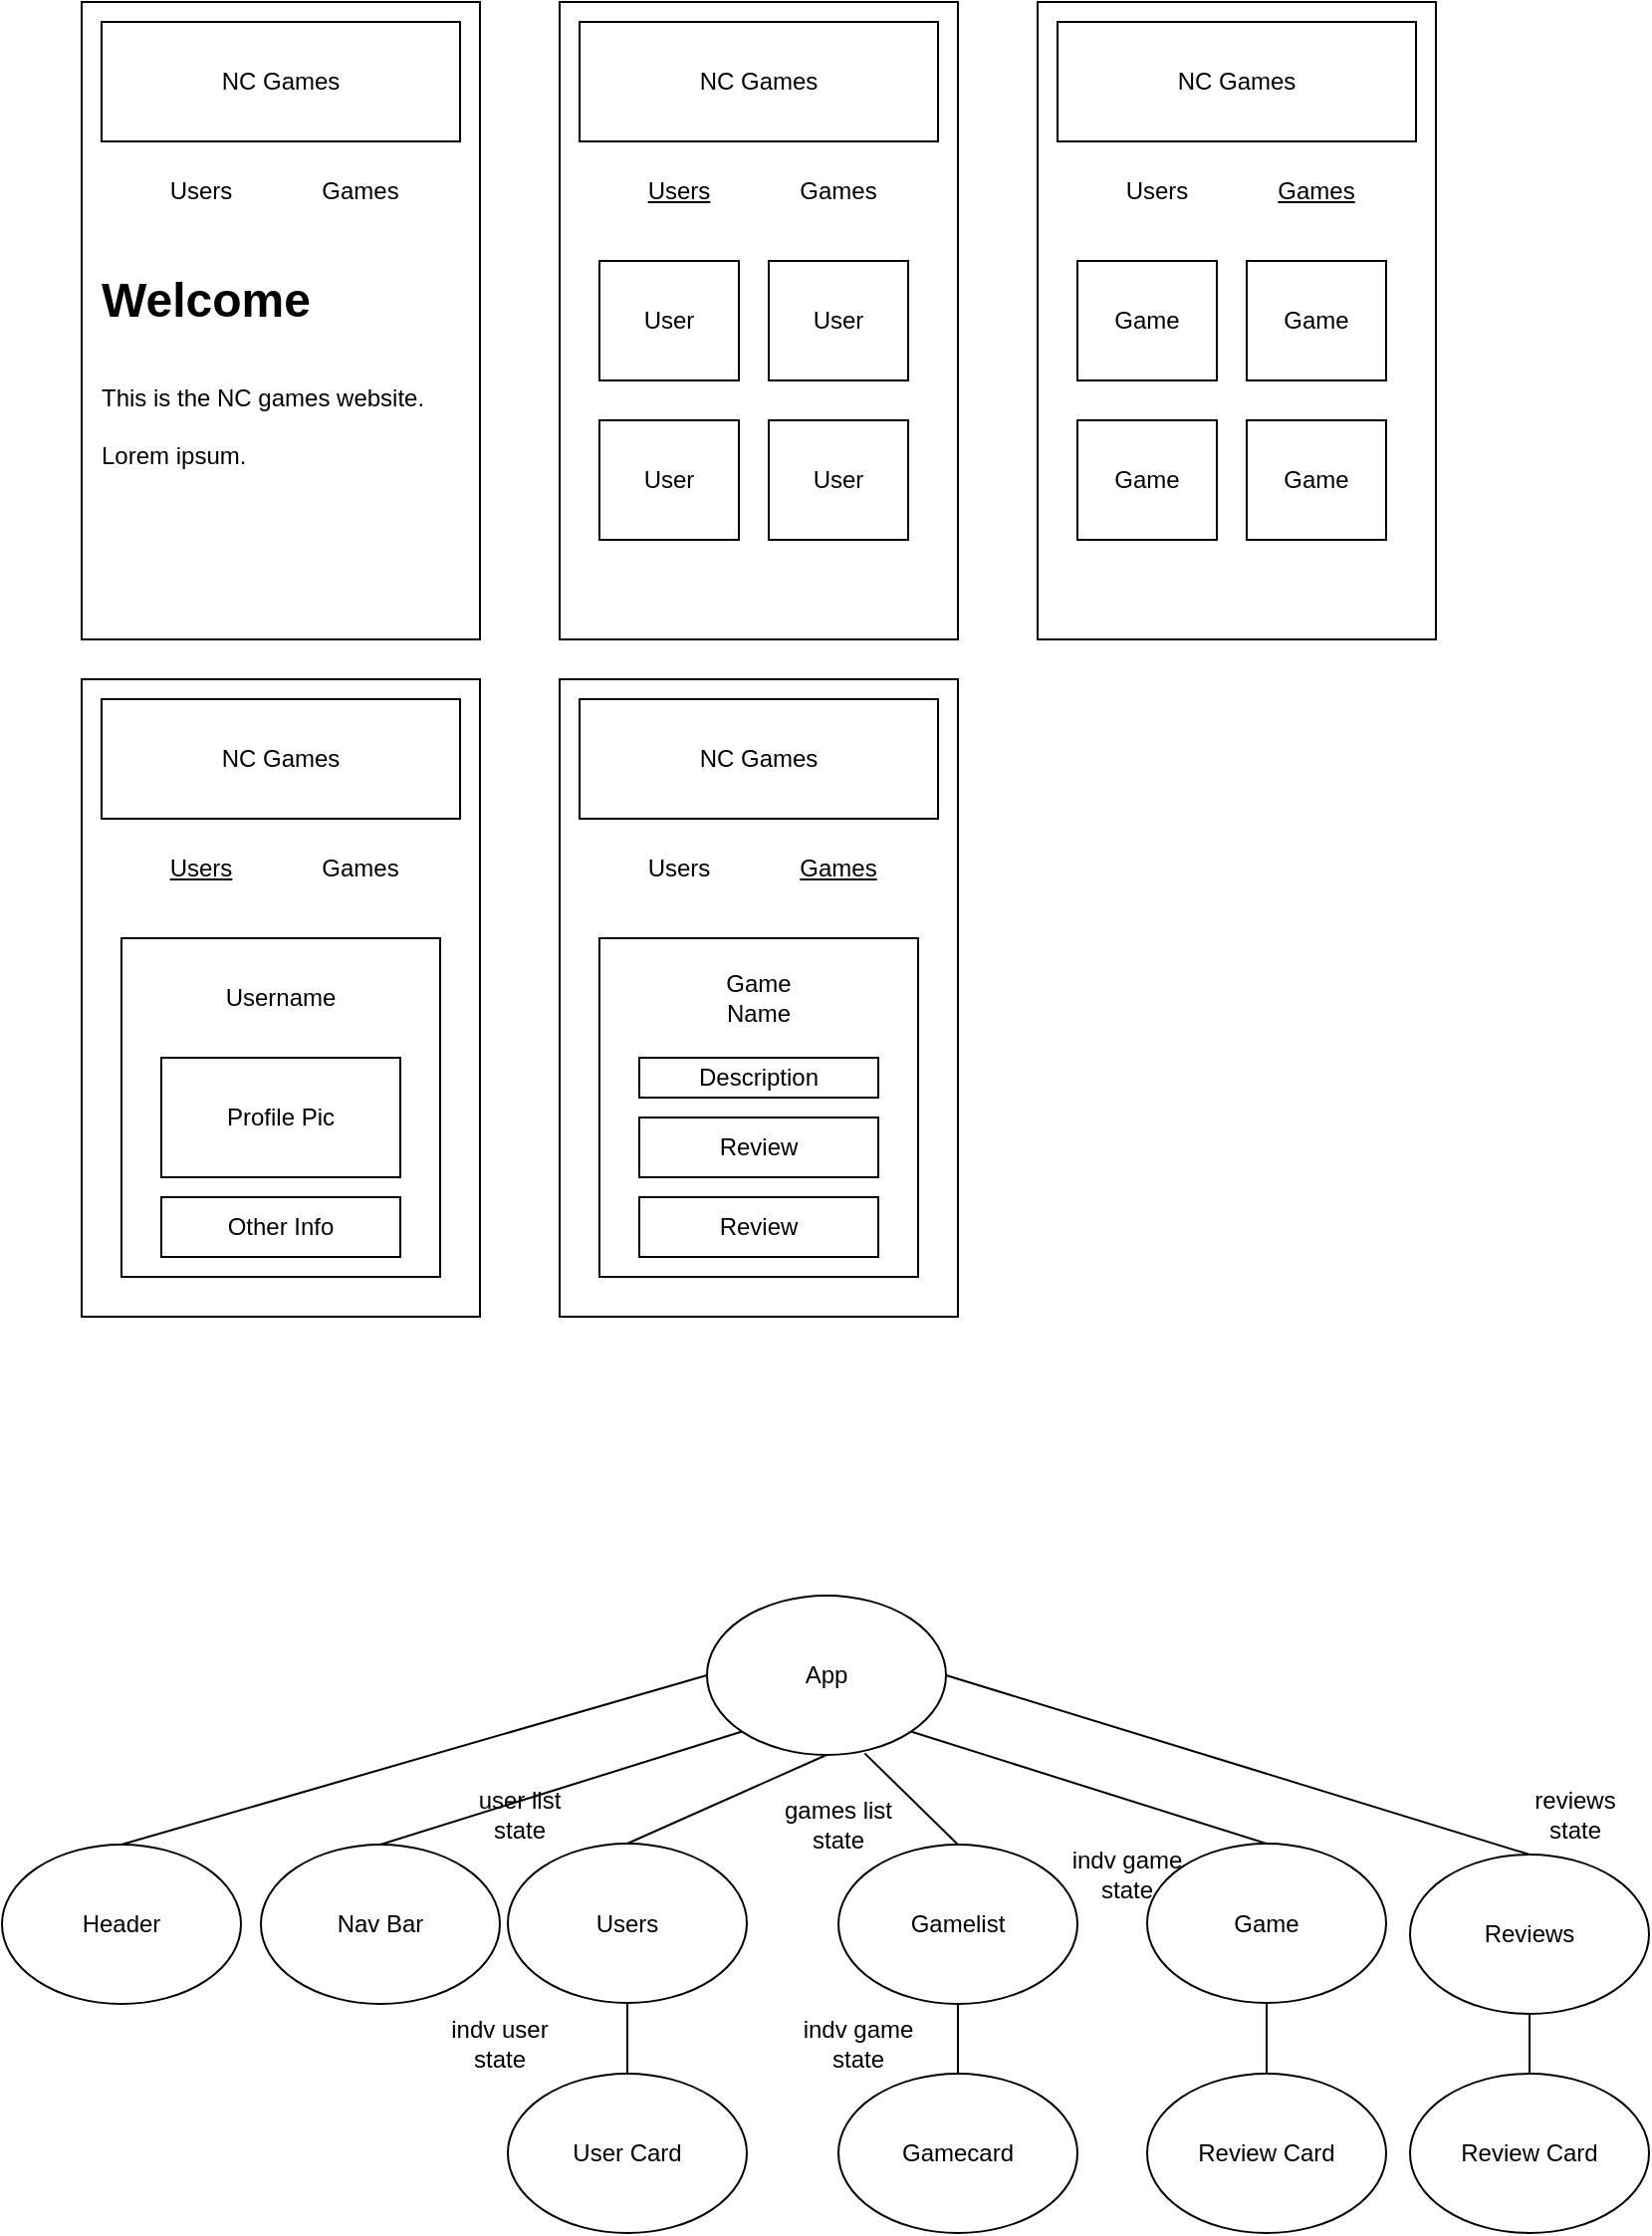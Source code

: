 <mxfile version="20.3.6" type="device"><diagram id="kC-lcXIbs24RqPDUW5W5" name="Page-1"><mxGraphModel dx="1038" dy="548" grid="1" gridSize="10" guides="1" tooltips="1" connect="1" arrows="1" fold="1" page="1" pageScale="1" pageWidth="827" pageHeight="1169" math="0" shadow="0"><root><mxCell id="0"/><mxCell id="1" parent="0"/><mxCell id="IQrvaePTWhZojoOhH8Gy-1" value="" style="rounded=0;whiteSpace=wrap;html=1;" vertex="1" parent="1"><mxGeometry x="40" y="40" width="200" height="320" as="geometry"/></mxCell><mxCell id="IQrvaePTWhZojoOhH8Gy-2" value="" style="rounded=0;whiteSpace=wrap;html=1;" vertex="1" parent="1"><mxGeometry x="50" y="50" width="180" height="60" as="geometry"/></mxCell><mxCell id="IQrvaePTWhZojoOhH8Gy-3" value="NC Games" style="text;html=1;strokeColor=none;fillColor=none;align=center;verticalAlign=middle;whiteSpace=wrap;rounded=0;" vertex="1" parent="1"><mxGeometry x="70" y="65" width="140" height="30" as="geometry"/></mxCell><mxCell id="IQrvaePTWhZojoOhH8Gy-4" value="Users" style="text;html=1;strokeColor=none;fillColor=none;align=center;verticalAlign=middle;whiteSpace=wrap;rounded=0;" vertex="1" parent="1"><mxGeometry x="70" y="120" width="60" height="30" as="geometry"/></mxCell><mxCell id="IQrvaePTWhZojoOhH8Gy-6" value="Games" style="text;html=1;strokeColor=none;fillColor=none;align=center;verticalAlign=middle;whiteSpace=wrap;rounded=0;" vertex="1" parent="1"><mxGeometry x="150" y="120" width="60" height="30" as="geometry"/></mxCell><mxCell id="IQrvaePTWhZojoOhH8Gy-15" value="" style="rounded=0;whiteSpace=wrap;html=1;" vertex="1" parent="1"><mxGeometry x="280" y="40" width="200" height="320" as="geometry"/></mxCell><mxCell id="IQrvaePTWhZojoOhH8Gy-16" value="" style="rounded=0;whiteSpace=wrap;html=1;" vertex="1" parent="1"><mxGeometry x="290" y="50" width="180" height="60" as="geometry"/></mxCell><mxCell id="IQrvaePTWhZojoOhH8Gy-17" value="NC Games" style="text;html=1;strokeColor=none;fillColor=none;align=center;verticalAlign=middle;whiteSpace=wrap;rounded=0;" vertex="1" parent="1"><mxGeometry x="310" y="65" width="140" height="30" as="geometry"/></mxCell><mxCell id="IQrvaePTWhZojoOhH8Gy-18" value="Users" style="text;html=1;strokeColor=none;fillColor=none;align=center;verticalAlign=middle;whiteSpace=wrap;rounded=0;fontStyle=4" vertex="1" parent="1"><mxGeometry x="310" y="120" width="60" height="30" as="geometry"/></mxCell><mxCell id="IQrvaePTWhZojoOhH8Gy-19" value="Games" style="text;html=1;strokeColor=none;fillColor=none;align=center;verticalAlign=middle;whiteSpace=wrap;rounded=0;" vertex="1" parent="1"><mxGeometry x="390" y="120" width="60" height="30" as="geometry"/></mxCell><mxCell id="IQrvaePTWhZojoOhH8Gy-20" value="" style="rounded=0;whiteSpace=wrap;html=1;" vertex="1" parent="1"><mxGeometry x="300" y="170" width="70" height="60" as="geometry"/></mxCell><mxCell id="IQrvaePTWhZojoOhH8Gy-21" value="User" style="text;html=1;strokeColor=none;fillColor=none;align=center;verticalAlign=middle;whiteSpace=wrap;rounded=0;" vertex="1" parent="1"><mxGeometry x="305" y="185" width="60" height="30" as="geometry"/></mxCell><mxCell id="IQrvaePTWhZojoOhH8Gy-22" value="" style="rounded=0;whiteSpace=wrap;html=1;" vertex="1" parent="1"><mxGeometry x="385" y="170" width="70" height="60" as="geometry"/></mxCell><mxCell id="IQrvaePTWhZojoOhH8Gy-23" value="User" style="text;html=1;strokeColor=none;fillColor=none;align=center;verticalAlign=middle;whiteSpace=wrap;rounded=0;" vertex="1" parent="1"><mxGeometry x="390" y="185" width="60" height="30" as="geometry"/></mxCell><mxCell id="IQrvaePTWhZojoOhH8Gy-24" value="" style="rounded=0;whiteSpace=wrap;html=1;" vertex="1" parent="1"><mxGeometry x="300" y="250" width="70" height="60" as="geometry"/></mxCell><mxCell id="IQrvaePTWhZojoOhH8Gy-25" value="User" style="text;html=1;strokeColor=none;fillColor=none;align=center;verticalAlign=middle;whiteSpace=wrap;rounded=0;" vertex="1" parent="1"><mxGeometry x="305" y="265" width="60" height="30" as="geometry"/></mxCell><mxCell id="IQrvaePTWhZojoOhH8Gy-26" value="" style="rounded=0;whiteSpace=wrap;html=1;" vertex="1" parent="1"><mxGeometry x="385" y="250" width="70" height="60" as="geometry"/></mxCell><mxCell id="IQrvaePTWhZojoOhH8Gy-27" value="User" style="text;html=1;strokeColor=none;fillColor=none;align=center;verticalAlign=middle;whiteSpace=wrap;rounded=0;" vertex="1" parent="1"><mxGeometry x="390" y="265" width="60" height="30" as="geometry"/></mxCell><mxCell id="IQrvaePTWhZojoOhH8Gy-28" value="" style="rounded=0;whiteSpace=wrap;html=1;" vertex="1" parent="1"><mxGeometry x="520" y="40" width="200" height="320" as="geometry"/></mxCell><mxCell id="IQrvaePTWhZojoOhH8Gy-29" value="" style="rounded=0;whiteSpace=wrap;html=1;" vertex="1" parent="1"><mxGeometry x="530" y="50" width="180" height="60" as="geometry"/></mxCell><mxCell id="IQrvaePTWhZojoOhH8Gy-30" value="NC Games" style="text;html=1;strokeColor=none;fillColor=none;align=center;verticalAlign=middle;whiteSpace=wrap;rounded=0;" vertex="1" parent="1"><mxGeometry x="550" y="65" width="140" height="30" as="geometry"/></mxCell><mxCell id="IQrvaePTWhZojoOhH8Gy-31" value="Users" style="text;html=1;strokeColor=none;fillColor=none;align=center;verticalAlign=middle;whiteSpace=wrap;rounded=0;fontStyle=0" vertex="1" parent="1"><mxGeometry x="550" y="120" width="60" height="30" as="geometry"/></mxCell><mxCell id="IQrvaePTWhZojoOhH8Gy-32" value="Games" style="text;html=1;strokeColor=none;fillColor=none;align=center;verticalAlign=middle;whiteSpace=wrap;rounded=0;fontStyle=4" vertex="1" parent="1"><mxGeometry x="630" y="120" width="60" height="30" as="geometry"/></mxCell><mxCell id="IQrvaePTWhZojoOhH8Gy-33" value="" style="rounded=0;whiteSpace=wrap;html=1;" vertex="1" parent="1"><mxGeometry x="540" y="170" width="70" height="60" as="geometry"/></mxCell><mxCell id="IQrvaePTWhZojoOhH8Gy-34" value="Game" style="text;html=1;strokeColor=none;fillColor=none;align=center;verticalAlign=middle;whiteSpace=wrap;rounded=0;" vertex="1" parent="1"><mxGeometry x="545" y="185" width="60" height="30" as="geometry"/></mxCell><mxCell id="IQrvaePTWhZojoOhH8Gy-35" value="" style="rounded=0;whiteSpace=wrap;html=1;" vertex="1" parent="1"><mxGeometry x="625" y="170" width="70" height="60" as="geometry"/></mxCell><mxCell id="IQrvaePTWhZojoOhH8Gy-36" value="Game" style="text;html=1;strokeColor=none;fillColor=none;align=center;verticalAlign=middle;whiteSpace=wrap;rounded=0;" vertex="1" parent="1"><mxGeometry x="630" y="185" width="60" height="30" as="geometry"/></mxCell><mxCell id="IQrvaePTWhZojoOhH8Gy-37" value="" style="rounded=0;whiteSpace=wrap;html=1;" vertex="1" parent="1"><mxGeometry x="540" y="250" width="70" height="60" as="geometry"/></mxCell><mxCell id="IQrvaePTWhZojoOhH8Gy-38" value="Game" style="text;html=1;strokeColor=none;fillColor=none;align=center;verticalAlign=middle;whiteSpace=wrap;rounded=0;" vertex="1" parent="1"><mxGeometry x="545" y="265" width="60" height="30" as="geometry"/></mxCell><mxCell id="IQrvaePTWhZojoOhH8Gy-39" value="" style="rounded=0;whiteSpace=wrap;html=1;" vertex="1" parent="1"><mxGeometry x="625" y="250" width="70" height="60" as="geometry"/></mxCell><mxCell id="IQrvaePTWhZojoOhH8Gy-40" value="Game" style="text;html=1;strokeColor=none;fillColor=none;align=center;verticalAlign=middle;whiteSpace=wrap;rounded=0;" vertex="1" parent="1"><mxGeometry x="630" y="265" width="60" height="30" as="geometry"/></mxCell><mxCell id="IQrvaePTWhZojoOhH8Gy-41" value="App" style="ellipse;whiteSpace=wrap;html=1;" vertex="1" parent="1"><mxGeometry x="354" y="840" width="120" height="80" as="geometry"/></mxCell><mxCell id="IQrvaePTWhZojoOhH8Gy-42" value="Header" style="ellipse;whiteSpace=wrap;html=1;" vertex="1" parent="1"><mxGeometry y="965" width="120" height="80" as="geometry"/></mxCell><mxCell id="IQrvaePTWhZojoOhH8Gy-43" value="Nav Bar" style="ellipse;whiteSpace=wrap;html=1;" vertex="1" parent="1"><mxGeometry x="130" y="965" width="120" height="80" as="geometry"/></mxCell><mxCell id="IQrvaePTWhZojoOhH8Gy-44" value="" style="endArrow=none;html=1;rounded=0;entryX=0;entryY=0.5;entryDx=0;entryDy=0;exitX=0.5;exitY=0;exitDx=0;exitDy=0;" edge="1" parent="1" source="IQrvaePTWhZojoOhH8Gy-42" target="IQrvaePTWhZojoOhH8Gy-41"><mxGeometry width="50" height="50" relative="1" as="geometry"><mxPoint x="390" y="1030" as="sourcePoint"/><mxPoint x="440" y="980" as="targetPoint"/></mxGeometry></mxCell><mxCell id="IQrvaePTWhZojoOhH8Gy-45" value="" style="endArrow=none;html=1;rounded=0;entryX=0;entryY=1;entryDx=0;entryDy=0;exitX=0.5;exitY=0;exitDx=0;exitDy=0;" edge="1" parent="1" source="IQrvaePTWhZojoOhH8Gy-43" target="IQrvaePTWhZojoOhH8Gy-41"><mxGeometry width="50" height="50" relative="1" as="geometry"><mxPoint x="390" y="1030" as="sourcePoint"/><mxPoint x="440" y="980" as="targetPoint"/></mxGeometry></mxCell><mxCell id="IQrvaePTWhZojoOhH8Gy-46" value="Users" style="ellipse;whiteSpace=wrap;html=1;" vertex="1" parent="1"><mxGeometry x="254" y="964.5" width="120" height="80" as="geometry"/></mxCell><mxCell id="IQrvaePTWhZojoOhH8Gy-47" value="User Card" style="ellipse;whiteSpace=wrap;html=1;" vertex="1" parent="1"><mxGeometry x="254" y="1080" width="120" height="80" as="geometry"/></mxCell><mxCell id="IQrvaePTWhZojoOhH8Gy-48" value="Gamelist" style="ellipse;whiteSpace=wrap;html=1;" vertex="1" parent="1"><mxGeometry x="420" y="965" width="120" height="80" as="geometry"/></mxCell><mxCell id="IQrvaePTWhZojoOhH8Gy-49" value="Gamecard" style="ellipse;whiteSpace=wrap;html=1;" vertex="1" parent="1"><mxGeometry x="420" y="1080" width="120" height="80" as="geometry"/></mxCell><mxCell id="IQrvaePTWhZojoOhH8Gy-50" value="Game" style="ellipse;whiteSpace=wrap;html=1;" vertex="1" parent="1"><mxGeometry x="575" y="964.5" width="120" height="80" as="geometry"/></mxCell><mxCell id="IQrvaePTWhZojoOhH8Gy-51" value="" style="endArrow=none;html=1;rounded=0;exitX=0.5;exitY=0;exitDx=0;exitDy=0;entryX=0.5;entryY=1;entryDx=0;entryDy=0;" edge="1" parent="1" source="IQrvaePTWhZojoOhH8Gy-47" target="IQrvaePTWhZojoOhH8Gy-46"><mxGeometry width="50" height="50" relative="1" as="geometry"><mxPoint x="290" y="1030" as="sourcePoint"/><mxPoint x="340" y="980" as="targetPoint"/></mxGeometry></mxCell><mxCell id="IQrvaePTWhZojoOhH8Gy-52" value="" style="endArrow=none;html=1;rounded=0;entryX=0.5;entryY=1;entryDx=0;entryDy=0;exitX=0.5;exitY=0;exitDx=0;exitDy=0;" edge="1" parent="1" source="IQrvaePTWhZojoOhH8Gy-46" target="IQrvaePTWhZojoOhH8Gy-41"><mxGeometry width="50" height="50" relative="1" as="geometry"><mxPoint x="390" y="1030" as="sourcePoint"/><mxPoint x="440" y="980" as="targetPoint"/></mxGeometry></mxCell><mxCell id="IQrvaePTWhZojoOhH8Gy-53" value="" style="endArrow=none;html=1;rounded=0;entryX=1;entryY=1;entryDx=0;entryDy=0;exitX=0.5;exitY=0;exitDx=0;exitDy=0;" edge="1" parent="1" source="IQrvaePTWhZojoOhH8Gy-50" target="IQrvaePTWhZojoOhH8Gy-41"><mxGeometry width="50" height="50" relative="1" as="geometry"><mxPoint x="390" y="1030" as="sourcePoint"/><mxPoint x="440" y="980" as="targetPoint"/></mxGeometry></mxCell><mxCell id="IQrvaePTWhZojoOhH8Gy-54" value="" style="endArrow=none;html=1;rounded=0;exitX=0.66;exitY=0.99;exitDx=0;exitDy=0;entryX=0.5;entryY=0;entryDx=0;entryDy=0;exitPerimeter=0;" edge="1" parent="1" source="IQrvaePTWhZojoOhH8Gy-41" target="IQrvaePTWhZojoOhH8Gy-48"><mxGeometry width="50" height="50" relative="1" as="geometry"><mxPoint x="500" y="960" as="sourcePoint"/><mxPoint x="550" y="910" as="targetPoint"/></mxGeometry></mxCell><mxCell id="IQrvaePTWhZojoOhH8Gy-55" value="Review Card" style="ellipse;whiteSpace=wrap;html=1;" vertex="1" parent="1"><mxGeometry x="575" y="1080" width="120" height="80" as="geometry"/></mxCell><mxCell id="IQrvaePTWhZojoOhH8Gy-56" value="" style="endArrow=none;html=1;rounded=0;entryX=0.5;entryY=1;entryDx=0;entryDy=0;exitX=0.5;exitY=0;exitDx=0;exitDy=0;" edge="1" parent="1" source="IQrvaePTWhZojoOhH8Gy-49" target="IQrvaePTWhZojoOhH8Gy-48"><mxGeometry width="50" height="50" relative="1" as="geometry"><mxPoint x="370" y="1100" as="sourcePoint"/><mxPoint x="420" y="1050" as="targetPoint"/></mxGeometry></mxCell><mxCell id="IQrvaePTWhZojoOhH8Gy-57" value="" style="endArrow=none;html=1;rounded=0;entryX=0.5;entryY=1;entryDx=0;entryDy=0;exitX=0.5;exitY=0;exitDx=0;exitDy=0;" edge="1" parent="1" source="IQrvaePTWhZojoOhH8Gy-55" target="IQrvaePTWhZojoOhH8Gy-50"><mxGeometry width="50" height="50" relative="1" as="geometry"><mxPoint x="655" y="1080" as="sourcePoint"/><mxPoint x="655" y="1045" as="targetPoint"/></mxGeometry></mxCell><mxCell id="IQrvaePTWhZojoOhH8Gy-58" value="" style="rounded=0;whiteSpace=wrap;html=1;" vertex="1" parent="1"><mxGeometry x="40" y="380" width="200" height="320" as="geometry"/></mxCell><mxCell id="IQrvaePTWhZojoOhH8Gy-59" value="" style="rounded=0;whiteSpace=wrap;html=1;" vertex="1" parent="1"><mxGeometry x="50" y="390" width="180" height="60" as="geometry"/></mxCell><mxCell id="IQrvaePTWhZojoOhH8Gy-60" value="NC Games" style="text;html=1;strokeColor=none;fillColor=none;align=center;verticalAlign=middle;whiteSpace=wrap;rounded=0;" vertex="1" parent="1"><mxGeometry x="70" y="405" width="140" height="30" as="geometry"/></mxCell><mxCell id="IQrvaePTWhZojoOhH8Gy-61" value="Users" style="text;html=1;strokeColor=none;fillColor=none;align=center;verticalAlign=middle;whiteSpace=wrap;rounded=0;fontStyle=4" vertex="1" parent="1"><mxGeometry x="70" y="460" width="60" height="30" as="geometry"/></mxCell><mxCell id="IQrvaePTWhZojoOhH8Gy-62" value="Games" style="text;html=1;strokeColor=none;fillColor=none;align=center;verticalAlign=middle;whiteSpace=wrap;rounded=0;" vertex="1" parent="1"><mxGeometry x="150" y="460" width="60" height="30" as="geometry"/></mxCell><mxCell id="IQrvaePTWhZojoOhH8Gy-71" value="" style="rounded=0;whiteSpace=wrap;html=1;" vertex="1" parent="1"><mxGeometry x="60" y="510" width="160" height="170" as="geometry"/></mxCell><mxCell id="IQrvaePTWhZojoOhH8Gy-72" value="Username" style="text;html=1;strokeColor=none;fillColor=none;align=center;verticalAlign=middle;whiteSpace=wrap;rounded=0;" vertex="1" parent="1"><mxGeometry x="110" y="525" width="60" height="30" as="geometry"/></mxCell><mxCell id="IQrvaePTWhZojoOhH8Gy-73" value="Profile Pic" style="rounded=0;whiteSpace=wrap;html=1;" vertex="1" parent="1"><mxGeometry x="80" y="570" width="120" height="60" as="geometry"/></mxCell><mxCell id="IQrvaePTWhZojoOhH8Gy-74" value="Other Info" style="rounded=0;whiteSpace=wrap;html=1;" vertex="1" parent="1"><mxGeometry x="80" y="640" width="120" height="30" as="geometry"/></mxCell><mxCell id="IQrvaePTWhZojoOhH8Gy-75" value="" style="rounded=0;whiteSpace=wrap;html=1;" vertex="1" parent="1"><mxGeometry x="280" y="380" width="200" height="320" as="geometry"/></mxCell><mxCell id="IQrvaePTWhZojoOhH8Gy-76" value="" style="rounded=0;whiteSpace=wrap;html=1;" vertex="1" parent="1"><mxGeometry x="290" y="390" width="180" height="60" as="geometry"/></mxCell><mxCell id="IQrvaePTWhZojoOhH8Gy-77" value="NC Games" style="text;html=1;strokeColor=none;fillColor=none;align=center;verticalAlign=middle;whiteSpace=wrap;rounded=0;" vertex="1" parent="1"><mxGeometry x="310" y="405" width="140" height="30" as="geometry"/></mxCell><mxCell id="IQrvaePTWhZojoOhH8Gy-78" value="Users" style="text;html=1;strokeColor=none;fillColor=none;align=center;verticalAlign=middle;whiteSpace=wrap;rounded=0;fontStyle=0" vertex="1" parent="1"><mxGeometry x="310" y="460" width="60" height="30" as="geometry"/></mxCell><mxCell id="IQrvaePTWhZojoOhH8Gy-79" value="Games" style="text;html=1;strokeColor=none;fillColor=none;align=center;verticalAlign=middle;whiteSpace=wrap;rounded=0;fontStyle=4" vertex="1" parent="1"><mxGeometry x="390" y="460" width="60" height="30" as="geometry"/></mxCell><mxCell id="IQrvaePTWhZojoOhH8Gy-80" value="" style="rounded=0;whiteSpace=wrap;html=1;" vertex="1" parent="1"><mxGeometry x="300" y="510" width="160" height="170" as="geometry"/></mxCell><mxCell id="IQrvaePTWhZojoOhH8Gy-81" value="Game Name" style="text;html=1;strokeColor=none;fillColor=none;align=center;verticalAlign=middle;whiteSpace=wrap;rounded=0;" vertex="1" parent="1"><mxGeometry x="350" y="525" width="60" height="30" as="geometry"/></mxCell><mxCell id="IQrvaePTWhZojoOhH8Gy-82" value="Description" style="rounded=0;whiteSpace=wrap;html=1;" vertex="1" parent="1"><mxGeometry x="320" y="570" width="120" height="20" as="geometry"/></mxCell><mxCell id="IQrvaePTWhZojoOhH8Gy-83" value="Review" style="rounded=0;whiteSpace=wrap;html=1;" vertex="1" parent="1"><mxGeometry x="320" y="600" width="120" height="30" as="geometry"/></mxCell><mxCell id="IQrvaePTWhZojoOhH8Gy-93" value="Review" style="rounded=0;whiteSpace=wrap;html=1;" vertex="1" parent="1"><mxGeometry x="320" y="640" width="120" height="30" as="geometry"/></mxCell><mxCell id="IQrvaePTWhZojoOhH8Gy-94" value="&lt;h1&gt;&lt;span style=&quot;background-color: initial;&quot;&gt;Welcome&lt;/span&gt;&lt;/h1&gt;&lt;h1&gt;&lt;span style=&quot;background-color: initial; font-size: 12px; font-weight: normal;&quot;&gt;This is the NC games website. Lorem ipsum.&lt;/span&gt;&lt;br&gt;&lt;/h1&gt;" style="text;html=1;strokeColor=none;fillColor=none;spacing=5;spacingTop=-20;whiteSpace=wrap;overflow=hidden;rounded=0;" vertex="1" parent="1"><mxGeometry x="45" y="170" width="190" height="120" as="geometry"/></mxCell><mxCell id="IQrvaePTWhZojoOhH8Gy-95" value="user list state" style="text;html=1;strokeColor=none;fillColor=none;align=center;verticalAlign=middle;whiteSpace=wrap;rounded=0;" vertex="1" parent="1"><mxGeometry x="230" y="934.5" width="60" height="30" as="geometry"/></mxCell><mxCell id="IQrvaePTWhZojoOhH8Gy-96" value="indv user state" style="text;html=1;strokeColor=none;fillColor=none;align=center;verticalAlign=middle;whiteSpace=wrap;rounded=0;" vertex="1" parent="1"><mxGeometry x="220" y="1050" width="60" height="30" as="geometry"/></mxCell><mxCell id="IQrvaePTWhZojoOhH8Gy-97" value="games list state" style="text;html=1;strokeColor=none;fillColor=none;align=center;verticalAlign=middle;whiteSpace=wrap;rounded=0;" vertex="1" parent="1"><mxGeometry x="390" y="940" width="60" height="30" as="geometry"/></mxCell><mxCell id="IQrvaePTWhZojoOhH8Gy-98" value="indv game state" style="text;html=1;strokeColor=none;fillColor=none;align=center;verticalAlign=middle;whiteSpace=wrap;rounded=0;" vertex="1" parent="1"><mxGeometry x="400" y="1050" width="60" height="30" as="geometry"/></mxCell><mxCell id="IQrvaePTWhZojoOhH8Gy-99" value="indv game state" style="text;html=1;strokeColor=none;fillColor=none;align=center;verticalAlign=middle;whiteSpace=wrap;rounded=0;" vertex="1" parent="1"><mxGeometry x="535" y="964.5" width="60" height="30" as="geometry"/></mxCell><mxCell id="IQrvaePTWhZojoOhH8Gy-100" value="Reviews" style="ellipse;whiteSpace=wrap;html=1;" vertex="1" parent="1"><mxGeometry x="707" y="970" width="120" height="80" as="geometry"/></mxCell><mxCell id="IQrvaePTWhZojoOhH8Gy-101" value="Review Card" style="ellipse;whiteSpace=wrap;html=1;" vertex="1" parent="1"><mxGeometry x="707" y="1080" width="120" height="80" as="geometry"/></mxCell><mxCell id="IQrvaePTWhZojoOhH8Gy-102" value="" style="endArrow=none;html=1;rounded=0;entryX=0.5;entryY=1;entryDx=0;entryDy=0;exitX=0.5;exitY=0;exitDx=0;exitDy=0;" edge="1" parent="1" source="IQrvaePTWhZojoOhH8Gy-101" target="IQrvaePTWhZojoOhH8Gy-100"><mxGeometry width="50" height="50" relative="1" as="geometry"><mxPoint x="390" y="1000" as="sourcePoint"/><mxPoint x="440" y="950" as="targetPoint"/></mxGeometry></mxCell><mxCell id="IQrvaePTWhZojoOhH8Gy-104" value="reviews state" style="text;html=1;strokeColor=none;fillColor=none;align=center;verticalAlign=middle;whiteSpace=wrap;rounded=0;" vertex="1" parent="1"><mxGeometry x="760" y="934.5" width="60" height="30" as="geometry"/></mxCell><mxCell id="IQrvaePTWhZojoOhH8Gy-105" value="" style="endArrow=none;html=1;rounded=0;entryX=1;entryY=0.5;entryDx=0;entryDy=0;exitX=0.5;exitY=0;exitDx=0;exitDy=0;" edge="1" parent="1" source="IQrvaePTWhZojoOhH8Gy-100" target="IQrvaePTWhZojoOhH8Gy-41"><mxGeometry width="50" height="50" relative="1" as="geometry"><mxPoint x="390" y="990" as="sourcePoint"/><mxPoint x="440" y="940" as="targetPoint"/></mxGeometry></mxCell></root></mxGraphModel></diagram></mxfile>